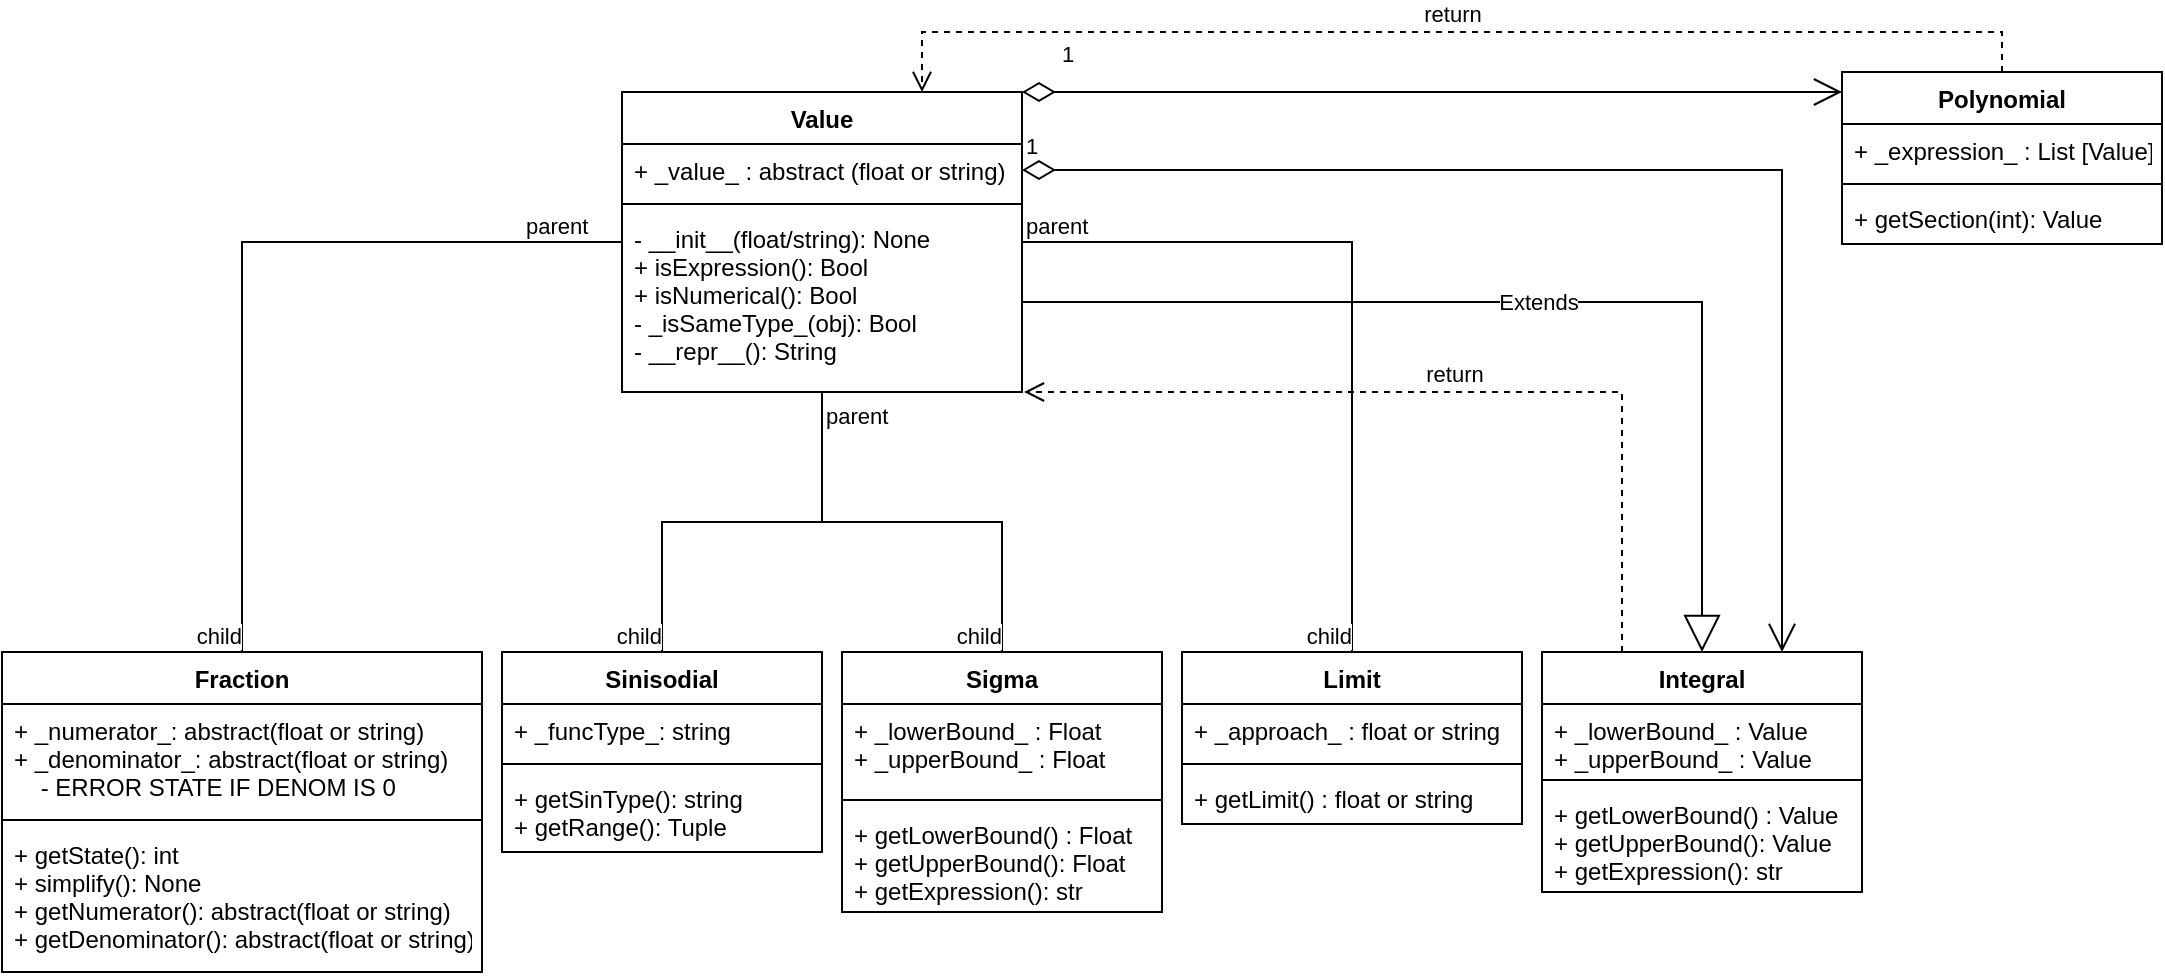 <mxfile version="17.2.4" type="device"><diagram id="hkHCGZ4PYZVpKx0AIa-F" name="Page-1"><mxGraphModel dx="1422" dy="1862" grid="1" gridSize="10" guides="1" tooltips="1" connect="1" arrows="1" fold="1" page="1" pageScale="1" pageWidth="850" pageHeight="1100" math="0" shadow="0"><root><mxCell id="0"/><mxCell id="1" parent="0"/><mxCell id="5iEnu7LoALFUnzNNGpNg-28" value="Value" style="swimlane;fontStyle=1;align=center;verticalAlign=top;childLayout=stackLayout;horizontal=1;startSize=26;horizontalStack=0;resizeParent=1;resizeParentMax=0;resizeLast=0;collapsible=1;marginBottom=0;" vertex="1" parent="1"><mxGeometry x="610" y="40" width="200" height="150" as="geometry"/></mxCell><mxCell id="5iEnu7LoALFUnzNNGpNg-29" value="+ _value_ : abstract (float or string)" style="text;strokeColor=none;fillColor=none;align=left;verticalAlign=top;spacingLeft=4;spacingRight=4;overflow=hidden;rotatable=0;points=[[0,0.5],[1,0.5]];portConstraint=eastwest;" vertex="1" parent="5iEnu7LoALFUnzNNGpNg-28"><mxGeometry y="26" width="200" height="26" as="geometry"/></mxCell><mxCell id="5iEnu7LoALFUnzNNGpNg-30" value="" style="line;strokeWidth=1;fillColor=none;align=left;verticalAlign=middle;spacingTop=-1;spacingLeft=3;spacingRight=3;rotatable=0;labelPosition=right;points=[];portConstraint=eastwest;" vertex="1" parent="5iEnu7LoALFUnzNNGpNg-28"><mxGeometry y="52" width="200" height="8" as="geometry"/></mxCell><mxCell id="5iEnu7LoALFUnzNNGpNg-31" value="- __init__(float/string): None&#10;+ isExpression(): Bool&#10;+ isNumerical(): Bool&#10;- _isSameType_(obj): Bool&#10;- __repr__(): String" style="text;strokeColor=none;fillColor=none;align=left;verticalAlign=top;spacingLeft=4;spacingRight=4;overflow=hidden;rotatable=0;points=[[0,0.5],[1,0.5]];portConstraint=eastwest;" vertex="1" parent="5iEnu7LoALFUnzNNGpNg-28"><mxGeometry y="60" width="200" height="90" as="geometry"/></mxCell><mxCell id="5iEnu7LoALFUnzNNGpNg-33" value="Fraction" style="swimlane;fontStyle=1;align=center;verticalAlign=top;childLayout=stackLayout;horizontal=1;startSize=26;horizontalStack=0;resizeParent=1;resizeParentMax=0;resizeLast=0;collapsible=1;marginBottom=0;" vertex="1" parent="1"><mxGeometry x="300" y="320" width="240" height="160" as="geometry"/></mxCell><mxCell id="5iEnu7LoALFUnzNNGpNg-34" value="+ _numerator_: abstract(float or string)&#10;+ _denominator_: abstract(float or string)&#10;    - ERROR STATE IF DENOM IS 0" style="text;strokeColor=none;fillColor=none;align=left;verticalAlign=top;spacingLeft=4;spacingRight=4;overflow=hidden;rotatable=0;points=[[0,0.5],[1,0.5]];portConstraint=eastwest;" vertex="1" parent="5iEnu7LoALFUnzNNGpNg-33"><mxGeometry y="26" width="240" height="54" as="geometry"/></mxCell><mxCell id="5iEnu7LoALFUnzNNGpNg-35" value="" style="line;strokeWidth=1;fillColor=none;align=left;verticalAlign=middle;spacingTop=-1;spacingLeft=3;spacingRight=3;rotatable=0;labelPosition=right;points=[];portConstraint=eastwest;" vertex="1" parent="5iEnu7LoALFUnzNNGpNg-33"><mxGeometry y="80" width="240" height="8" as="geometry"/></mxCell><mxCell id="5iEnu7LoALFUnzNNGpNg-36" value="+ getState(): int&#10;+ simplify(): None&#10;+ getNumerator(): abstract(float or string)&#10;+ getDenominator(): abstract(float or string)" style="text;strokeColor=none;fillColor=none;align=left;verticalAlign=top;spacingLeft=4;spacingRight=4;overflow=hidden;rotatable=0;points=[[0,0.5],[1,0.5]];portConstraint=eastwest;" vertex="1" parent="5iEnu7LoALFUnzNNGpNg-33"><mxGeometry y="88" width="240" height="72" as="geometry"/></mxCell><mxCell id="5iEnu7LoALFUnzNNGpNg-37" value="Sinisodial" style="swimlane;fontStyle=1;align=center;verticalAlign=top;childLayout=stackLayout;horizontal=1;startSize=26;horizontalStack=0;resizeParent=1;resizeParentMax=0;resizeLast=0;collapsible=1;marginBottom=0;" vertex="1" parent="1"><mxGeometry x="550" y="320" width="160" height="100" as="geometry"/></mxCell><mxCell id="5iEnu7LoALFUnzNNGpNg-38" value="+ _funcType_: string" style="text;strokeColor=none;fillColor=none;align=left;verticalAlign=top;spacingLeft=4;spacingRight=4;overflow=hidden;rotatable=0;points=[[0,0.5],[1,0.5]];portConstraint=eastwest;" vertex="1" parent="5iEnu7LoALFUnzNNGpNg-37"><mxGeometry y="26" width="160" height="26" as="geometry"/></mxCell><mxCell id="5iEnu7LoALFUnzNNGpNg-39" value="" style="line;strokeWidth=1;fillColor=none;align=left;verticalAlign=middle;spacingTop=-1;spacingLeft=3;spacingRight=3;rotatable=0;labelPosition=right;points=[];portConstraint=eastwest;" vertex="1" parent="5iEnu7LoALFUnzNNGpNg-37"><mxGeometry y="52" width="160" height="8" as="geometry"/></mxCell><mxCell id="5iEnu7LoALFUnzNNGpNg-40" value="+ getSinType(): string&#10;+ getRange(): Tuple" style="text;strokeColor=none;fillColor=none;align=left;verticalAlign=top;spacingLeft=4;spacingRight=4;overflow=hidden;rotatable=0;points=[[0,0.5],[1,0.5]];portConstraint=eastwest;" vertex="1" parent="5iEnu7LoALFUnzNNGpNg-37"><mxGeometry y="60" width="160" height="40" as="geometry"/></mxCell><mxCell id="5iEnu7LoALFUnzNNGpNg-41" value="Sigma" style="swimlane;fontStyle=1;align=center;verticalAlign=top;childLayout=stackLayout;horizontal=1;startSize=26;horizontalStack=0;resizeParent=1;resizeParentMax=0;resizeLast=0;collapsible=1;marginBottom=0;" vertex="1" parent="1"><mxGeometry x="720" y="320" width="160" height="130" as="geometry"/></mxCell><mxCell id="5iEnu7LoALFUnzNNGpNg-42" value="+ _lowerBound_ : Float&#10;+ _upperBound_ : Float" style="text;strokeColor=none;fillColor=none;align=left;verticalAlign=top;spacingLeft=4;spacingRight=4;overflow=hidden;rotatable=0;points=[[0,0.5],[1,0.5]];portConstraint=eastwest;" vertex="1" parent="5iEnu7LoALFUnzNNGpNg-41"><mxGeometry y="26" width="160" height="44" as="geometry"/></mxCell><mxCell id="5iEnu7LoALFUnzNNGpNg-43" value="" style="line;strokeWidth=1;fillColor=none;align=left;verticalAlign=middle;spacingTop=-1;spacingLeft=3;spacingRight=3;rotatable=0;labelPosition=right;points=[];portConstraint=eastwest;" vertex="1" parent="5iEnu7LoALFUnzNNGpNg-41"><mxGeometry y="70" width="160" height="8" as="geometry"/></mxCell><mxCell id="5iEnu7LoALFUnzNNGpNg-44" value="+ getLowerBound() : Float&#10;+ getUpperBound(): Float&#10;+ getExpression(): str" style="text;strokeColor=none;fillColor=none;align=left;verticalAlign=top;spacingLeft=4;spacingRight=4;overflow=hidden;rotatable=0;points=[[0,0.5],[1,0.5]];portConstraint=eastwest;" vertex="1" parent="5iEnu7LoALFUnzNNGpNg-41"><mxGeometry y="78" width="160" height="52" as="geometry"/></mxCell><mxCell id="5iEnu7LoALFUnzNNGpNg-45" value="Integral" style="swimlane;fontStyle=1;align=center;verticalAlign=top;childLayout=stackLayout;horizontal=1;startSize=26;horizontalStack=0;resizeParent=1;resizeParentMax=0;resizeLast=0;collapsible=1;marginBottom=0;" vertex="1" parent="1"><mxGeometry x="1070" y="320" width="160" height="120" as="geometry"/></mxCell><mxCell id="5iEnu7LoALFUnzNNGpNg-46" value="+ _lowerBound_ : Value&#10;+ _upperBound_ : Value" style="text;strokeColor=none;fillColor=none;align=left;verticalAlign=top;spacingLeft=4;spacingRight=4;overflow=hidden;rotatable=0;points=[[0,0.5],[1,0.5]];portConstraint=eastwest;" vertex="1" parent="5iEnu7LoALFUnzNNGpNg-45"><mxGeometry y="26" width="160" height="34" as="geometry"/></mxCell><mxCell id="5iEnu7LoALFUnzNNGpNg-47" value="" style="line;strokeWidth=1;fillColor=none;align=left;verticalAlign=middle;spacingTop=-1;spacingLeft=3;spacingRight=3;rotatable=0;labelPosition=right;points=[];portConstraint=eastwest;" vertex="1" parent="5iEnu7LoALFUnzNNGpNg-45"><mxGeometry y="60" width="160" height="8" as="geometry"/></mxCell><mxCell id="5iEnu7LoALFUnzNNGpNg-48" value="+ getLowerBound() : Value&#10;+ getUpperBound(): Value&#10;+ getExpression(): str" style="text;strokeColor=none;fillColor=none;align=left;verticalAlign=top;spacingLeft=4;spacingRight=4;overflow=hidden;rotatable=0;points=[[0,0.5],[1,0.5]];portConstraint=eastwest;" vertex="1" parent="5iEnu7LoALFUnzNNGpNg-45"><mxGeometry y="68" width="160" height="52" as="geometry"/></mxCell><mxCell id="5iEnu7LoALFUnzNNGpNg-49" value="Limit" style="swimlane;fontStyle=1;align=center;verticalAlign=top;childLayout=stackLayout;horizontal=1;startSize=26;horizontalStack=0;resizeParent=1;resizeParentMax=0;resizeLast=0;collapsible=1;marginBottom=0;" vertex="1" parent="1"><mxGeometry x="890" y="320" width="170" height="86" as="geometry"/></mxCell><mxCell id="5iEnu7LoALFUnzNNGpNg-50" value="+ _approach_ : float or string" style="text;strokeColor=none;fillColor=none;align=left;verticalAlign=top;spacingLeft=4;spacingRight=4;overflow=hidden;rotatable=0;points=[[0,0.5],[1,0.5]];portConstraint=eastwest;" vertex="1" parent="5iEnu7LoALFUnzNNGpNg-49"><mxGeometry y="26" width="170" height="26" as="geometry"/></mxCell><mxCell id="5iEnu7LoALFUnzNNGpNg-51" value="" style="line;strokeWidth=1;fillColor=none;align=left;verticalAlign=middle;spacingTop=-1;spacingLeft=3;spacingRight=3;rotatable=0;labelPosition=right;points=[];portConstraint=eastwest;" vertex="1" parent="5iEnu7LoALFUnzNNGpNg-49"><mxGeometry y="52" width="170" height="8" as="geometry"/></mxCell><mxCell id="5iEnu7LoALFUnzNNGpNg-52" value="+ getLimit() : float or string" style="text;strokeColor=none;fillColor=none;align=left;verticalAlign=top;spacingLeft=4;spacingRight=4;overflow=hidden;rotatable=0;points=[[0,0.5],[1,0.5]];portConstraint=eastwest;" vertex="1" parent="5iEnu7LoALFUnzNNGpNg-49"><mxGeometry y="60" width="170" height="26" as="geometry"/></mxCell><mxCell id="5iEnu7LoALFUnzNNGpNg-53" value="Polynomial" style="swimlane;fontStyle=1;align=center;verticalAlign=top;childLayout=stackLayout;horizontal=1;startSize=26;horizontalStack=0;resizeParent=1;resizeParentMax=0;resizeLast=0;collapsible=1;marginBottom=0;" vertex="1" parent="1"><mxGeometry x="1220" y="30" width="160" height="86" as="geometry"/></mxCell><mxCell id="5iEnu7LoALFUnzNNGpNg-54" value="+ _expression_ : List [Value]" style="text;strokeColor=none;fillColor=none;align=left;verticalAlign=top;spacingLeft=4;spacingRight=4;overflow=hidden;rotatable=0;points=[[0,0.5],[1,0.5]];portConstraint=eastwest;" vertex="1" parent="5iEnu7LoALFUnzNNGpNg-53"><mxGeometry y="26" width="160" height="26" as="geometry"/></mxCell><mxCell id="5iEnu7LoALFUnzNNGpNg-55" value="" style="line;strokeWidth=1;fillColor=none;align=left;verticalAlign=middle;spacingTop=-1;spacingLeft=3;spacingRight=3;rotatable=0;labelPosition=right;points=[];portConstraint=eastwest;" vertex="1" parent="5iEnu7LoALFUnzNNGpNg-53"><mxGeometry y="52" width="160" height="8" as="geometry"/></mxCell><mxCell id="5iEnu7LoALFUnzNNGpNg-56" value="+ getSection(int): Value" style="text;strokeColor=none;fillColor=none;align=left;verticalAlign=top;spacingLeft=4;spacingRight=4;overflow=hidden;rotatable=0;points=[[0,0.5],[1,0.5]];portConstraint=eastwest;" vertex="1" parent="5iEnu7LoALFUnzNNGpNg-53"><mxGeometry y="60" width="160" height="26" as="geometry"/></mxCell><mxCell id="5iEnu7LoALFUnzNNGpNg-57" value="" style="endArrow=none;html=1;edgeStyle=orthogonalEdgeStyle;rounded=0;" edge="1" parent="1" source="5iEnu7LoALFUnzNNGpNg-28" target="5iEnu7LoALFUnzNNGpNg-33"><mxGeometry relative="1" as="geometry"><mxPoint x="450" y="180" as="sourcePoint"/><mxPoint x="610" y="180" as="targetPoint"/></mxGeometry></mxCell><mxCell id="5iEnu7LoALFUnzNNGpNg-58" value="parent" style="edgeLabel;resizable=0;html=1;align=left;verticalAlign=bottom;" connectable="0" vertex="1" parent="5iEnu7LoALFUnzNNGpNg-57"><mxGeometry x="-1" relative="1" as="geometry"><mxPoint x="-50" as="offset"/></mxGeometry></mxCell><mxCell id="5iEnu7LoALFUnzNNGpNg-59" value="child" style="edgeLabel;resizable=0;html=1;align=right;verticalAlign=bottom;" connectable="0" vertex="1" parent="5iEnu7LoALFUnzNNGpNg-57"><mxGeometry x="1" relative="1" as="geometry"/></mxCell><mxCell id="5iEnu7LoALFUnzNNGpNg-60" value="" style="endArrow=none;html=1;edgeStyle=orthogonalEdgeStyle;rounded=0;" edge="1" parent="1" source="5iEnu7LoALFUnzNNGpNg-28" target="5iEnu7LoALFUnzNNGpNg-37"><mxGeometry relative="1" as="geometry"><mxPoint x="500" y="220" as="sourcePoint"/><mxPoint x="660" y="220" as="targetPoint"/></mxGeometry></mxCell><mxCell id="5iEnu7LoALFUnzNNGpNg-62" value="child" style="edgeLabel;resizable=0;html=1;align=right;verticalAlign=bottom;" connectable="0" vertex="1" parent="5iEnu7LoALFUnzNNGpNg-60"><mxGeometry x="1" relative="1" as="geometry"/></mxCell><mxCell id="5iEnu7LoALFUnzNNGpNg-63" value="" style="endArrow=none;html=1;edgeStyle=orthogonalEdgeStyle;rounded=0;" edge="1" parent="1" source="5iEnu7LoALFUnzNNGpNg-28" target="5iEnu7LoALFUnzNNGpNg-41"><mxGeometry relative="1" as="geometry"><mxPoint x="610" y="270" as="sourcePoint"/><mxPoint x="770" y="270" as="targetPoint"/></mxGeometry></mxCell><mxCell id="5iEnu7LoALFUnzNNGpNg-64" value="parent" style="edgeLabel;resizable=0;html=1;align=left;verticalAlign=bottom;" connectable="0" vertex="1" parent="5iEnu7LoALFUnzNNGpNg-63"><mxGeometry x="-1" relative="1" as="geometry"><mxPoint y="20" as="offset"/></mxGeometry></mxCell><mxCell id="5iEnu7LoALFUnzNNGpNg-65" value="child" style="edgeLabel;resizable=0;html=1;align=right;verticalAlign=bottom;" connectable="0" vertex="1" parent="5iEnu7LoALFUnzNNGpNg-63"><mxGeometry x="1" relative="1" as="geometry"/></mxCell><mxCell id="5iEnu7LoALFUnzNNGpNg-66" value="" style="endArrow=none;html=1;edgeStyle=orthogonalEdgeStyle;rounded=0;" edge="1" parent="1" source="5iEnu7LoALFUnzNNGpNg-28" target="5iEnu7LoALFUnzNNGpNg-49"><mxGeometry relative="1" as="geometry"><mxPoint x="850" y="160" as="sourcePoint"/><mxPoint x="1010" y="160" as="targetPoint"/></mxGeometry></mxCell><mxCell id="5iEnu7LoALFUnzNNGpNg-67" value="parent" style="edgeLabel;resizable=0;html=1;align=left;verticalAlign=bottom;" connectable="0" vertex="1" parent="5iEnu7LoALFUnzNNGpNg-66"><mxGeometry x="-1" relative="1" as="geometry"/></mxCell><mxCell id="5iEnu7LoALFUnzNNGpNg-68" value="child" style="edgeLabel;resizable=0;html=1;align=right;verticalAlign=bottom;" connectable="0" vertex="1" parent="5iEnu7LoALFUnzNNGpNg-66"><mxGeometry x="1" relative="1" as="geometry"/></mxCell><mxCell id="5iEnu7LoALFUnzNNGpNg-73" value="1" style="endArrow=open;html=1;endSize=12;startArrow=diamondThin;startSize=14;startFill=0;edgeStyle=orthogonalEdgeStyle;align=left;verticalAlign=bottom;rounded=0;exitX=1;exitY=0;exitDx=0;exitDy=0;" edge="1" parent="1" source="5iEnu7LoALFUnzNNGpNg-28" target="5iEnu7LoALFUnzNNGpNg-53"><mxGeometry x="-0.914" y="10" relative="1" as="geometry"><mxPoint x="870" y="39" as="sourcePoint"/><mxPoint x="1030" y="39" as="targetPoint"/><Array as="points"><mxPoint x="1120" y="40"/><mxPoint x="1120" y="40"/></Array><mxPoint as="offset"/></mxGeometry></mxCell><mxCell id="5iEnu7LoALFUnzNNGpNg-74" value="1" style="endArrow=open;html=1;endSize=12;startArrow=diamondThin;startSize=14;startFill=0;edgeStyle=orthogonalEdgeStyle;align=left;verticalAlign=bottom;rounded=0;exitX=1;exitY=0.5;exitDx=0;exitDy=0;entryX=0.75;entryY=0;entryDx=0;entryDy=0;" edge="1" parent="1" source="5iEnu7LoALFUnzNNGpNg-29" target="5iEnu7LoALFUnzNNGpNg-45"><mxGeometry x="-1" y="3" relative="1" as="geometry"><mxPoint x="870" y="82.5" as="sourcePoint"/><mxPoint x="1030" y="82.5" as="targetPoint"/></mxGeometry></mxCell><mxCell id="5iEnu7LoALFUnzNNGpNg-75" value="return" style="html=1;verticalAlign=bottom;endArrow=open;dashed=1;endSize=8;rounded=0;exitX=0.25;exitY=0;exitDx=0;exitDy=0;entryX=1.005;entryY=1;entryDx=0;entryDy=0;entryPerimeter=0;" edge="1" parent="1" source="5iEnu7LoALFUnzNNGpNg-45" target="5iEnu7LoALFUnzNNGpNg-31"><mxGeometry relative="1" as="geometry"><mxPoint x="1100" y="250" as="sourcePoint"/><mxPoint x="1020" y="250" as="targetPoint"/><Array as="points"><mxPoint x="1110" y="190"/></Array></mxGeometry></mxCell><mxCell id="5iEnu7LoALFUnzNNGpNg-76" value="return" style="html=1;verticalAlign=bottom;endArrow=open;dashed=1;endSize=8;rounded=0;entryX=0.75;entryY=0;entryDx=0;entryDy=0;" edge="1" parent="1" source="5iEnu7LoALFUnzNNGpNg-53" target="5iEnu7LoALFUnzNNGpNg-28"><mxGeometry relative="1" as="geometry"><mxPoint x="1160" y="50" as="sourcePoint"/><mxPoint x="1080" y="50" as="targetPoint"/><Array as="points"><mxPoint x="1300" y="10"/><mxPoint x="760" y="10"/></Array></mxGeometry></mxCell><mxCell id="5iEnu7LoALFUnzNNGpNg-77" value="Extends" style="endArrow=block;endSize=16;endFill=0;html=1;rounded=0;" edge="1" parent="1" source="5iEnu7LoALFUnzNNGpNg-31" target="5iEnu7LoALFUnzNNGpNg-45"><mxGeometry width="160" relative="1" as="geometry"><mxPoint x="1010" y="140" as="sourcePoint"/><mxPoint x="1170" y="140" as="targetPoint"/><Array as="points"><mxPoint x="1150" y="145"/></Array></mxGeometry></mxCell></root></mxGraphModel></diagram></mxfile>